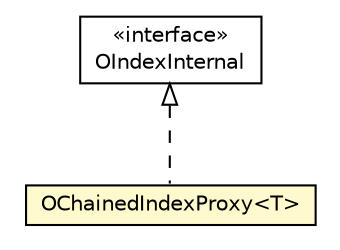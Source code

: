#!/usr/local/bin/dot
#
# Class diagram 
# Generated by UMLGraph version R5_6-24-gf6e263 (http://www.umlgraph.org/)
#

digraph G {
	edge [fontname="Helvetica",fontsize=10,labelfontname="Helvetica",labelfontsize=10];
	node [fontname="Helvetica",fontsize=10,shape=plaintext];
	nodesep=0.25;
	ranksep=0.5;
	// com.orientechnologies.orient.core.sql.OChainedIndexProxy<T>
	c1880366 [label=<<table title="com.orientechnologies.orient.core.sql.OChainedIndexProxy" border="0" cellborder="1" cellspacing="0" cellpadding="2" port="p" bgcolor="lemonChiffon" href="./OChainedIndexProxy.html">
		<tr><td><table border="0" cellspacing="0" cellpadding="1">
<tr><td align="center" balign="center"> OChainedIndexProxy&lt;T&gt; </td></tr>
		</table></td></tr>
		</table>>, URL="./OChainedIndexProxy.html", fontname="Helvetica", fontcolor="black", fontsize=10.0];
	// com.orientechnologies.orient.core.index.OIndexInternal
	c1881449 [label=<<table title="com.orientechnologies.orient.core.index.OIndexInternal" border="0" cellborder="1" cellspacing="0" cellpadding="2" port="p" href="../index/OIndexInternal.html">
		<tr><td><table border="0" cellspacing="0" cellpadding="1">
<tr><td align="center" balign="center"> &#171;interface&#187; </td></tr>
<tr><td align="center" balign="center"> OIndexInternal </td></tr>
		</table></td></tr>
		</table>>, URL="../index/OIndexInternal.html", fontname="Helvetica", fontcolor="black", fontsize=10.0];
	//com.orientechnologies.orient.core.sql.OChainedIndexProxy<T> implements com.orientechnologies.orient.core.index.OIndexInternal
	c1881449:p -> c1880366:p [dir=back,arrowtail=empty,style=dashed];
}

